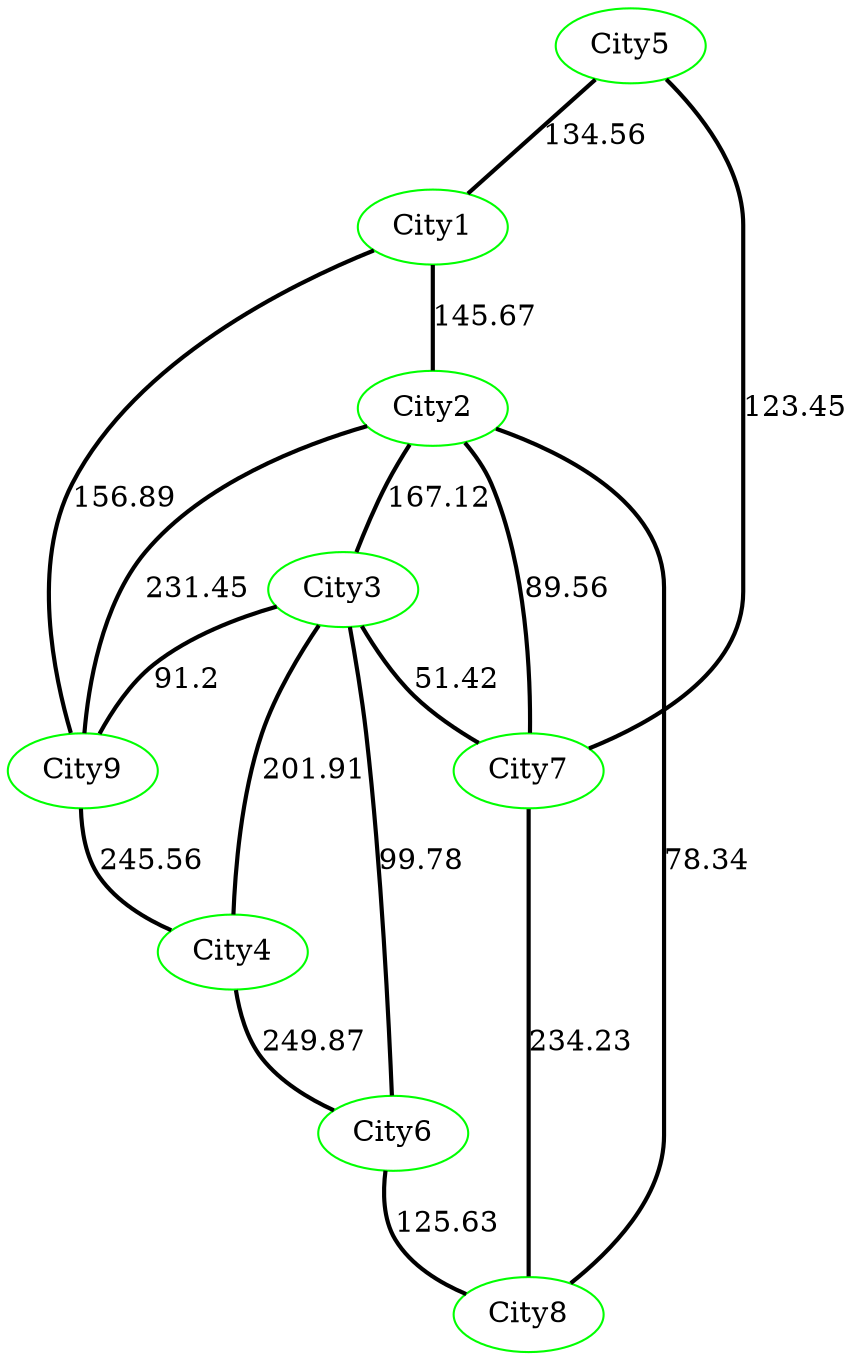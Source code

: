 strict graph G {
  1 [ color="green" label="City1" ];
  2 [ color="green" label="City2" ];
  3 [ color="green" label="City3" ];
  4 [ color="green" label="City4" ];
  5 [ color="green" label="City5" ];
  6 [ color="green" label="City6" ];
  7 [ color="green" label="City7" ];
  8 [ color="green" label="City8" ];
  9 [ color="green" label="City9" ];
  5 -- 7 [ style="bold" label="123.45" ];
  5 -- 1 [ style="bold" label="134.56" ];
  1 -- 2 [ style="bold" label="145.67" ];
  1 -- 9 [ style="bold" label="156.89" ];
  2 -- 3 [ style="bold" label="167.12" ];
  2 -- 8 [ style="bold" label="78.34" ];
  2 -- 9 [ style="bold" label="231.45" ];
  2 -- 7 [ style="bold" label="89.56" ];
  3 -- 6 [ style="bold" label="99.78" ];
  3 -- 4 [ style="bold" label="201.91" ];
  3 -- 7 [ style="bold" label="51.42" ];
  3 -- 9 [ style="bold" label="91.2" ];
  7 -- 8 [ style="bold" label="234.23" ];
  9 -- 4 [ style="bold" label="245.56" ];
  4 -- 6 [ style="bold" label="249.87" ];
  6 -- 8 [ style="bold" label="125.63" ];
}

